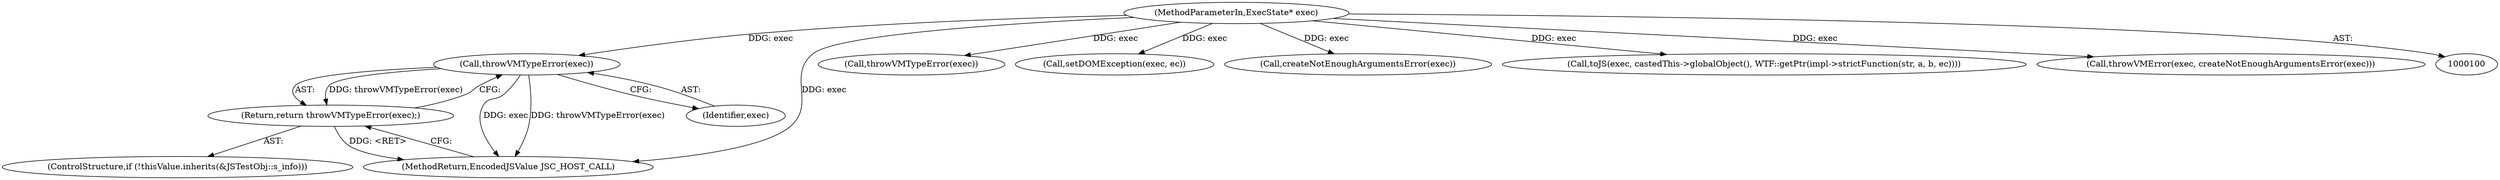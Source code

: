 digraph "0_Chrome_b944f670bb7a8a919daac497a4ea0536c954c201_51@pointer" {
"1000113" [label="(Call,throwVMTypeError(exec))"];
"1000101" [label="(MethodParameterIn,ExecState* exec)"];
"1000112" [label="(Return,return throwVMTypeError(exec);)"];
"1000191" [label="(MethodReturn,EncodedJSValue JSC_HOST_CALL)"];
"1000113" [label="(Call,throwVMTypeError(exec))"];
"1000165" [label="(Call,throwVMTypeError(exec))"];
"1000185" [label="(Call,setDOMException(exec, ec))"];
"1000134" [label="(Call,createNotEnoughArgumentsError(exec))"];
"1000107" [label="(ControlStructure,if (!thisValue.inherits(&JSTestObj::s_info)))"];
"1000176" [label="(Call,toJS(exec, castedThis->globalObject(), WTF::getPtr(impl->strictFunction(str, a, b, ec))))"];
"1000132" [label="(Call,throwVMError(exec, createNotEnoughArgumentsError(exec)))"];
"1000101" [label="(MethodParameterIn,ExecState* exec)"];
"1000112" [label="(Return,return throwVMTypeError(exec);)"];
"1000114" [label="(Identifier,exec)"];
"1000113" -> "1000112"  [label="AST: "];
"1000113" -> "1000114"  [label="CFG: "];
"1000114" -> "1000113"  [label="AST: "];
"1000112" -> "1000113"  [label="CFG: "];
"1000113" -> "1000191"  [label="DDG: exec"];
"1000113" -> "1000191"  [label="DDG: throwVMTypeError(exec)"];
"1000113" -> "1000112"  [label="DDG: throwVMTypeError(exec)"];
"1000101" -> "1000113"  [label="DDG: exec"];
"1000101" -> "1000100"  [label="AST: "];
"1000101" -> "1000191"  [label="DDG: exec"];
"1000101" -> "1000132"  [label="DDG: exec"];
"1000101" -> "1000134"  [label="DDG: exec"];
"1000101" -> "1000165"  [label="DDG: exec"];
"1000101" -> "1000176"  [label="DDG: exec"];
"1000101" -> "1000185"  [label="DDG: exec"];
"1000112" -> "1000107"  [label="AST: "];
"1000191" -> "1000112"  [label="CFG: "];
"1000112" -> "1000191"  [label="DDG: <RET>"];
}
